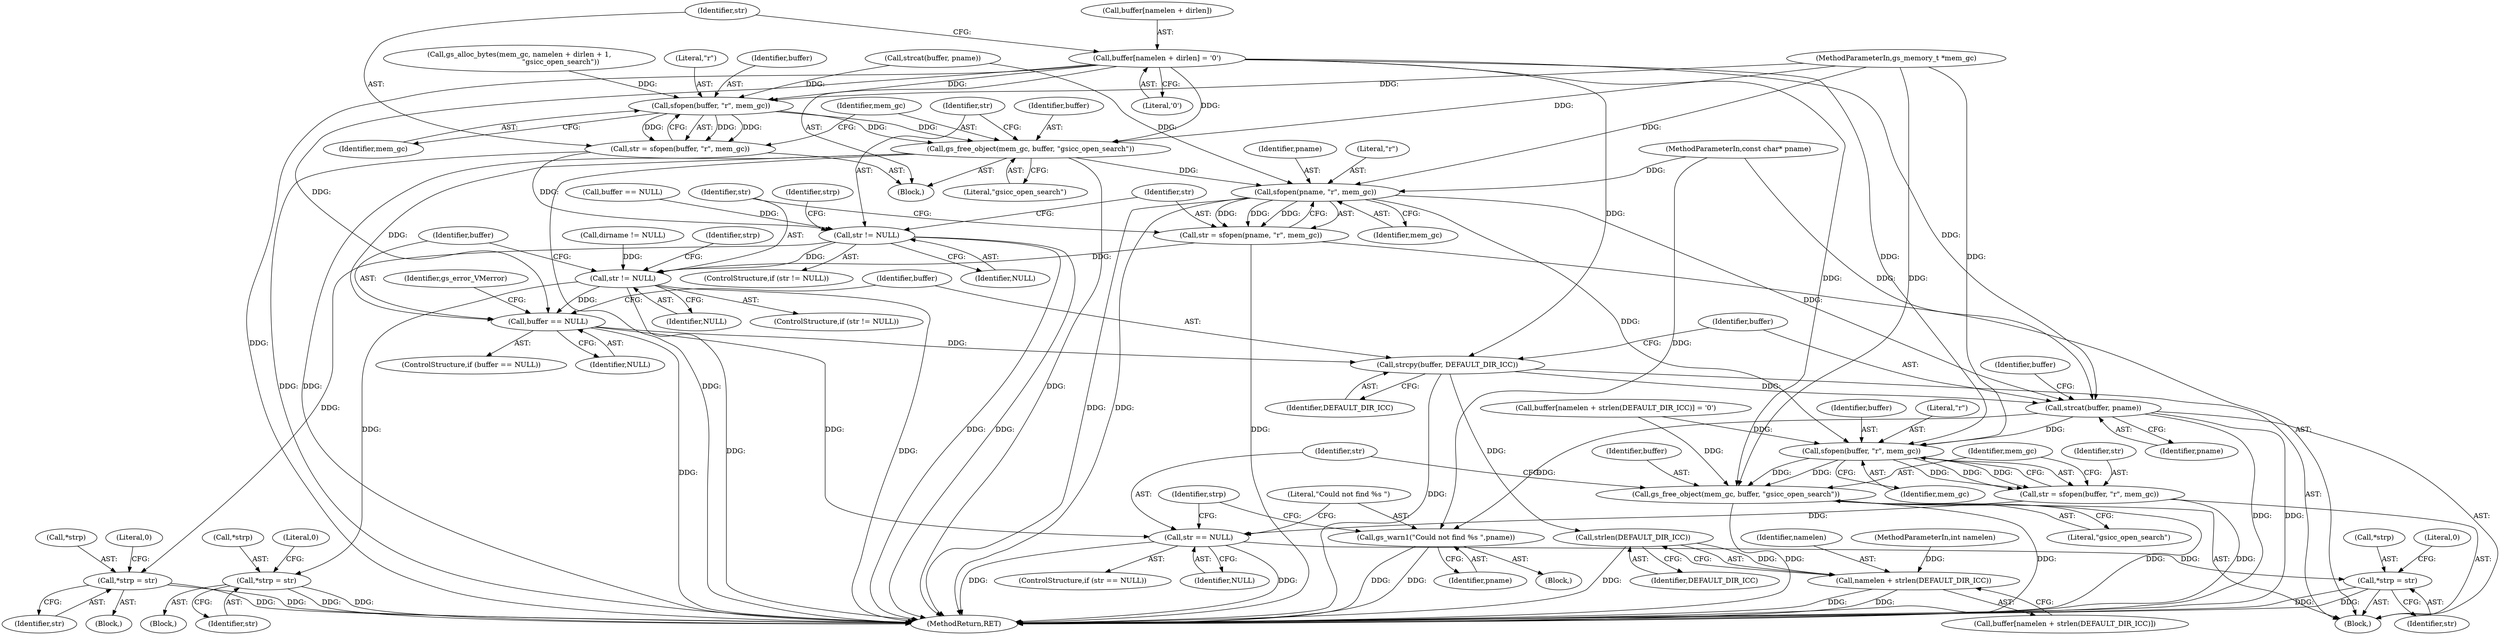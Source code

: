 digraph "0_ghostscript_6d444c273da5499a4cd72f21cb6d4c9a5256807d@pointer" {
"1000146" [label="(Call,buffer[namelen + dirlen] = '\0')"];
"1000155" [label="(Call,sfopen(buffer, \"r\", mem_gc))"];
"1000153" [label="(Call,str = sfopen(buffer, \"r\", mem_gc))"];
"1000164" [label="(Call,str != NULL)"];
"1000168" [label="(Call,*strp = str)"];
"1000181" [label="(Call,str != NULL)"];
"1000185" [label="(Call,*strp = str)"];
"1000192" [label="(Call,buffer == NULL)"];
"1000197" [label="(Call,strcpy(buffer, DEFAULT_DIR_ICC))"];
"1000200" [label="(Call,strcat(buffer, pname))"];
"1000213" [label="(Call,sfopen(buffer, \"r\", mem_gc))"];
"1000211" [label="(Call,str = sfopen(buffer, \"r\", mem_gc))"];
"1000222" [label="(Call,str == NULL)"];
"1000229" [label="(Call,*strp = str)"];
"1000217" [label="(Call,gs_free_object(mem_gc, buffer, \"gsicc_open_search\"))"];
"1000226" [label="(Call,gs_warn1(\"Could not find %s \",pname))"];
"1000208" [label="(Call,strlen(DEFAULT_DIR_ICC))"];
"1000206" [label="(Call,namelen + strlen(DEFAULT_DIR_ICC))"];
"1000159" [label="(Call,gs_free_object(mem_gc, buffer, \"gsicc_open_search\"))"];
"1000176" [label="(Call,sfopen(pname, \"r\", mem_gc))"];
"1000174" [label="(Call,str = sfopen(pname, \"r\", mem_gc))"];
"1000175" [label="(Identifier,str)"];
"1000228" [label="(Identifier,pname)"];
"1000180" [label="(ControlStructure,if (str != NULL))"];
"1000153" [label="(Call,str = sfopen(buffer, \"r\", mem_gc))"];
"1000235" [label="(MethodReturn,RET)"];
"1000155" [label="(Call,sfopen(buffer, \"r\", mem_gc))"];
"1000177" [label="(Identifier,pname)"];
"1000192" [label="(Call,buffer == NULL)"];
"1000216" [label="(Identifier,mem_gc)"];
"1000169" [label="(Call,*strp)"];
"1000198" [label="(Identifier,buffer)"];
"1000193" [label="(Identifier,buffer)"];
"1000212" [label="(Identifier,str)"];
"1000217" [label="(Call,gs_free_object(mem_gc, buffer, \"gsicc_open_search\"))"];
"1000114" [label="(Block,)"];
"1000166" [label="(Identifier,NULL)"];
"1000181" [label="(Call,str != NULL)"];
"1000121" [label="(Block,)"];
"1000213" [label="(Call,sfopen(buffer, \"r\", mem_gc))"];
"1000194" [label="(Identifier,NULL)"];
"1000182" [label="(Identifier,str)"];
"1000226" [label="(Call,gs_warn1(\"Could not find %s \",pname))"];
"1000162" [label="(Literal,\"gsicc_open_search\")"];
"1000183" [label="(Identifier,NULL)"];
"1000156" [label="(Identifier,buffer)"];
"1000108" [label="(MethodParameterIn,const char* pname)"];
"1000163" [label="(ControlStructure,if (str != NULL))"];
"1000118" [label="(Call,dirname != NULL)"];
"1000203" [label="(Call,buffer[namelen + strlen(DEFAULT_DIR_ICC)] = '\0')"];
"1000135" [label="(Call,buffer == NULL)"];
"1000176" [label="(Call,sfopen(pname, \"r\", mem_gc))"];
"1000219" [label="(Identifier,buffer)"];
"1000147" [label="(Call,buffer[namelen + dirlen])"];
"1000232" [label="(Identifier,str)"];
"1000209" [label="(Identifier,DEFAULT_DIR_ICC)"];
"1000185" [label="(Call,*strp = str)"];
"1000222" [label="(Call,str == NULL)"];
"1000229" [label="(Call,*strp = str)"];
"1000220" [label="(Literal,\"gsicc_open_search\")"];
"1000152" [label="(Literal,'\0')"];
"1000207" [label="(Identifier,namelen)"];
"1000126" [label="(Call,gs_alloc_bytes(mem_gc, namelen + dirlen + 1,\n                                     \"gsicc_open_search\"))"];
"1000199" [label="(Identifier,DEFAULT_DIR_ICC)"];
"1000158" [label="(Identifier,mem_gc)"];
"1000214" [label="(Identifier,buffer)"];
"1000204" [label="(Call,buffer[namelen + strlen(DEFAULT_DIR_ICC)])"];
"1000234" [label="(Literal,0)"];
"1000191" [label="(ControlStructure,if (buffer == NULL))"];
"1000171" [label="(Identifier,str)"];
"1000188" [label="(Identifier,str)"];
"1000143" [label="(Call,strcat(buffer, pname))"];
"1000154" [label="(Identifier,str)"];
"1000110" [label="(MethodParameterIn,gs_memory_t *mem_gc)"];
"1000173" [label="(Literal,0)"];
"1000170" [label="(Identifier,strp)"];
"1000223" [label="(Identifier,str)"];
"1000206" [label="(Call,namelen + strlen(DEFAULT_DIR_ICC))"];
"1000164" [label="(Call,str != NULL)"];
"1000165" [label="(Identifier,str)"];
"1000202" [label="(Identifier,pname)"];
"1000197" [label="(Call,strcpy(buffer, DEFAULT_DIR_ICC))"];
"1000211" [label="(Call,str = sfopen(buffer, \"r\", mem_gc))"];
"1000187" [label="(Identifier,strp)"];
"1000196" [label="(Identifier,gs_error_VMerror)"];
"1000225" [label="(Block,)"];
"1000231" [label="(Identifier,strp)"];
"1000167" [label="(Block,)"];
"1000146" [label="(Call,buffer[namelen + dirlen] = '\0')"];
"1000109" [label="(MethodParameterIn,int namelen)"];
"1000190" [label="(Literal,0)"];
"1000157" [label="(Literal,\"r\")"];
"1000200" [label="(Call,strcat(buffer, pname))"];
"1000168" [label="(Call,*strp = str)"];
"1000227" [label="(Literal,\"Could not find %s \")"];
"1000186" [label="(Call,*strp)"];
"1000161" [label="(Identifier,buffer)"];
"1000160" [label="(Identifier,mem_gc)"];
"1000174" [label="(Call,str = sfopen(pname, \"r\", mem_gc))"];
"1000221" [label="(ControlStructure,if (str == NULL))"];
"1000230" [label="(Call,*strp)"];
"1000184" [label="(Block,)"];
"1000201" [label="(Identifier,buffer)"];
"1000178" [label="(Literal,\"r\")"];
"1000224" [label="(Identifier,NULL)"];
"1000159" [label="(Call,gs_free_object(mem_gc, buffer, \"gsicc_open_search\"))"];
"1000208" [label="(Call,strlen(DEFAULT_DIR_ICC))"];
"1000218" [label="(Identifier,mem_gc)"];
"1000179" [label="(Identifier,mem_gc)"];
"1000205" [label="(Identifier,buffer)"];
"1000215" [label="(Literal,\"r\")"];
"1000146" -> "1000121"  [label="AST: "];
"1000146" -> "1000152"  [label="CFG: "];
"1000147" -> "1000146"  [label="AST: "];
"1000152" -> "1000146"  [label="AST: "];
"1000154" -> "1000146"  [label="CFG: "];
"1000146" -> "1000235"  [label="DDG: "];
"1000146" -> "1000155"  [label="DDG: "];
"1000146" -> "1000159"  [label="DDG: "];
"1000146" -> "1000192"  [label="DDG: "];
"1000146" -> "1000197"  [label="DDG: "];
"1000146" -> "1000200"  [label="DDG: "];
"1000146" -> "1000213"  [label="DDG: "];
"1000146" -> "1000217"  [label="DDG: "];
"1000155" -> "1000153"  [label="AST: "];
"1000155" -> "1000158"  [label="CFG: "];
"1000156" -> "1000155"  [label="AST: "];
"1000157" -> "1000155"  [label="AST: "];
"1000158" -> "1000155"  [label="AST: "];
"1000153" -> "1000155"  [label="CFG: "];
"1000155" -> "1000153"  [label="DDG: "];
"1000155" -> "1000153"  [label="DDG: "];
"1000155" -> "1000153"  [label="DDG: "];
"1000143" -> "1000155"  [label="DDG: "];
"1000126" -> "1000155"  [label="DDG: "];
"1000110" -> "1000155"  [label="DDG: "];
"1000155" -> "1000159"  [label="DDG: "];
"1000155" -> "1000159"  [label="DDG: "];
"1000153" -> "1000121"  [label="AST: "];
"1000154" -> "1000153"  [label="AST: "];
"1000160" -> "1000153"  [label="CFG: "];
"1000153" -> "1000235"  [label="DDG: "];
"1000153" -> "1000164"  [label="DDG: "];
"1000164" -> "1000163"  [label="AST: "];
"1000164" -> "1000166"  [label="CFG: "];
"1000165" -> "1000164"  [label="AST: "];
"1000166" -> "1000164"  [label="AST: "];
"1000170" -> "1000164"  [label="CFG: "];
"1000175" -> "1000164"  [label="CFG: "];
"1000164" -> "1000235"  [label="DDG: "];
"1000164" -> "1000235"  [label="DDG: "];
"1000135" -> "1000164"  [label="DDG: "];
"1000164" -> "1000168"  [label="DDG: "];
"1000164" -> "1000181"  [label="DDG: "];
"1000168" -> "1000167"  [label="AST: "];
"1000168" -> "1000171"  [label="CFG: "];
"1000169" -> "1000168"  [label="AST: "];
"1000171" -> "1000168"  [label="AST: "];
"1000173" -> "1000168"  [label="CFG: "];
"1000168" -> "1000235"  [label="DDG: "];
"1000168" -> "1000235"  [label="DDG: "];
"1000181" -> "1000180"  [label="AST: "];
"1000181" -> "1000183"  [label="CFG: "];
"1000182" -> "1000181"  [label="AST: "];
"1000183" -> "1000181"  [label="AST: "];
"1000187" -> "1000181"  [label="CFG: "];
"1000193" -> "1000181"  [label="CFG: "];
"1000181" -> "1000235"  [label="DDG: "];
"1000181" -> "1000235"  [label="DDG: "];
"1000174" -> "1000181"  [label="DDG: "];
"1000118" -> "1000181"  [label="DDG: "];
"1000181" -> "1000185"  [label="DDG: "];
"1000181" -> "1000192"  [label="DDG: "];
"1000185" -> "1000184"  [label="AST: "];
"1000185" -> "1000188"  [label="CFG: "];
"1000186" -> "1000185"  [label="AST: "];
"1000188" -> "1000185"  [label="AST: "];
"1000190" -> "1000185"  [label="CFG: "];
"1000185" -> "1000235"  [label="DDG: "];
"1000185" -> "1000235"  [label="DDG: "];
"1000192" -> "1000191"  [label="AST: "];
"1000192" -> "1000194"  [label="CFG: "];
"1000193" -> "1000192"  [label="AST: "];
"1000194" -> "1000192"  [label="AST: "];
"1000196" -> "1000192"  [label="CFG: "];
"1000198" -> "1000192"  [label="CFG: "];
"1000192" -> "1000235"  [label="DDG: "];
"1000159" -> "1000192"  [label="DDG: "];
"1000192" -> "1000197"  [label="DDG: "];
"1000192" -> "1000222"  [label="DDG: "];
"1000197" -> "1000114"  [label="AST: "];
"1000197" -> "1000199"  [label="CFG: "];
"1000198" -> "1000197"  [label="AST: "];
"1000199" -> "1000197"  [label="AST: "];
"1000201" -> "1000197"  [label="CFG: "];
"1000197" -> "1000235"  [label="DDG: "];
"1000197" -> "1000200"  [label="DDG: "];
"1000197" -> "1000208"  [label="DDG: "];
"1000200" -> "1000114"  [label="AST: "];
"1000200" -> "1000202"  [label="CFG: "];
"1000201" -> "1000200"  [label="AST: "];
"1000202" -> "1000200"  [label="AST: "];
"1000205" -> "1000200"  [label="CFG: "];
"1000200" -> "1000235"  [label="DDG: "];
"1000200" -> "1000235"  [label="DDG: "];
"1000176" -> "1000200"  [label="DDG: "];
"1000108" -> "1000200"  [label="DDG: "];
"1000200" -> "1000213"  [label="DDG: "];
"1000200" -> "1000226"  [label="DDG: "];
"1000213" -> "1000211"  [label="AST: "];
"1000213" -> "1000216"  [label="CFG: "];
"1000214" -> "1000213"  [label="AST: "];
"1000215" -> "1000213"  [label="AST: "];
"1000216" -> "1000213"  [label="AST: "];
"1000211" -> "1000213"  [label="CFG: "];
"1000213" -> "1000211"  [label="DDG: "];
"1000213" -> "1000211"  [label="DDG: "];
"1000213" -> "1000211"  [label="DDG: "];
"1000203" -> "1000213"  [label="DDG: "];
"1000176" -> "1000213"  [label="DDG: "];
"1000110" -> "1000213"  [label="DDG: "];
"1000213" -> "1000217"  [label="DDG: "];
"1000213" -> "1000217"  [label="DDG: "];
"1000211" -> "1000114"  [label="AST: "];
"1000212" -> "1000211"  [label="AST: "];
"1000218" -> "1000211"  [label="CFG: "];
"1000211" -> "1000235"  [label="DDG: "];
"1000211" -> "1000222"  [label="DDG: "];
"1000222" -> "1000221"  [label="AST: "];
"1000222" -> "1000224"  [label="CFG: "];
"1000223" -> "1000222"  [label="AST: "];
"1000224" -> "1000222"  [label="AST: "];
"1000227" -> "1000222"  [label="CFG: "];
"1000231" -> "1000222"  [label="CFG: "];
"1000222" -> "1000235"  [label="DDG: "];
"1000222" -> "1000235"  [label="DDG: "];
"1000222" -> "1000229"  [label="DDG: "];
"1000229" -> "1000114"  [label="AST: "];
"1000229" -> "1000232"  [label="CFG: "];
"1000230" -> "1000229"  [label="AST: "];
"1000232" -> "1000229"  [label="AST: "];
"1000234" -> "1000229"  [label="CFG: "];
"1000229" -> "1000235"  [label="DDG: "];
"1000229" -> "1000235"  [label="DDG: "];
"1000217" -> "1000114"  [label="AST: "];
"1000217" -> "1000220"  [label="CFG: "];
"1000218" -> "1000217"  [label="AST: "];
"1000219" -> "1000217"  [label="AST: "];
"1000220" -> "1000217"  [label="AST: "];
"1000223" -> "1000217"  [label="CFG: "];
"1000217" -> "1000235"  [label="DDG: "];
"1000217" -> "1000235"  [label="DDG: "];
"1000217" -> "1000235"  [label="DDG: "];
"1000110" -> "1000217"  [label="DDG: "];
"1000203" -> "1000217"  [label="DDG: "];
"1000226" -> "1000225"  [label="AST: "];
"1000226" -> "1000228"  [label="CFG: "];
"1000227" -> "1000226"  [label="AST: "];
"1000228" -> "1000226"  [label="AST: "];
"1000231" -> "1000226"  [label="CFG: "];
"1000226" -> "1000235"  [label="DDG: "];
"1000226" -> "1000235"  [label="DDG: "];
"1000108" -> "1000226"  [label="DDG: "];
"1000208" -> "1000206"  [label="AST: "];
"1000208" -> "1000209"  [label="CFG: "];
"1000209" -> "1000208"  [label="AST: "];
"1000206" -> "1000208"  [label="CFG: "];
"1000208" -> "1000235"  [label="DDG: "];
"1000208" -> "1000206"  [label="DDG: "];
"1000206" -> "1000204"  [label="AST: "];
"1000207" -> "1000206"  [label="AST: "];
"1000204" -> "1000206"  [label="CFG: "];
"1000206" -> "1000235"  [label="DDG: "];
"1000206" -> "1000235"  [label="DDG: "];
"1000109" -> "1000206"  [label="DDG: "];
"1000159" -> "1000121"  [label="AST: "];
"1000159" -> "1000162"  [label="CFG: "];
"1000160" -> "1000159"  [label="AST: "];
"1000161" -> "1000159"  [label="AST: "];
"1000162" -> "1000159"  [label="AST: "];
"1000165" -> "1000159"  [label="CFG: "];
"1000159" -> "1000235"  [label="DDG: "];
"1000159" -> "1000235"  [label="DDG: "];
"1000159" -> "1000235"  [label="DDG: "];
"1000110" -> "1000159"  [label="DDG: "];
"1000159" -> "1000176"  [label="DDG: "];
"1000176" -> "1000174"  [label="AST: "];
"1000176" -> "1000179"  [label="CFG: "];
"1000177" -> "1000176"  [label="AST: "];
"1000178" -> "1000176"  [label="AST: "];
"1000179" -> "1000176"  [label="AST: "];
"1000174" -> "1000176"  [label="CFG: "];
"1000176" -> "1000235"  [label="DDG: "];
"1000176" -> "1000235"  [label="DDG: "];
"1000176" -> "1000174"  [label="DDG: "];
"1000176" -> "1000174"  [label="DDG: "];
"1000176" -> "1000174"  [label="DDG: "];
"1000143" -> "1000176"  [label="DDG: "];
"1000108" -> "1000176"  [label="DDG: "];
"1000110" -> "1000176"  [label="DDG: "];
"1000174" -> "1000114"  [label="AST: "];
"1000175" -> "1000174"  [label="AST: "];
"1000182" -> "1000174"  [label="CFG: "];
"1000174" -> "1000235"  [label="DDG: "];
}

